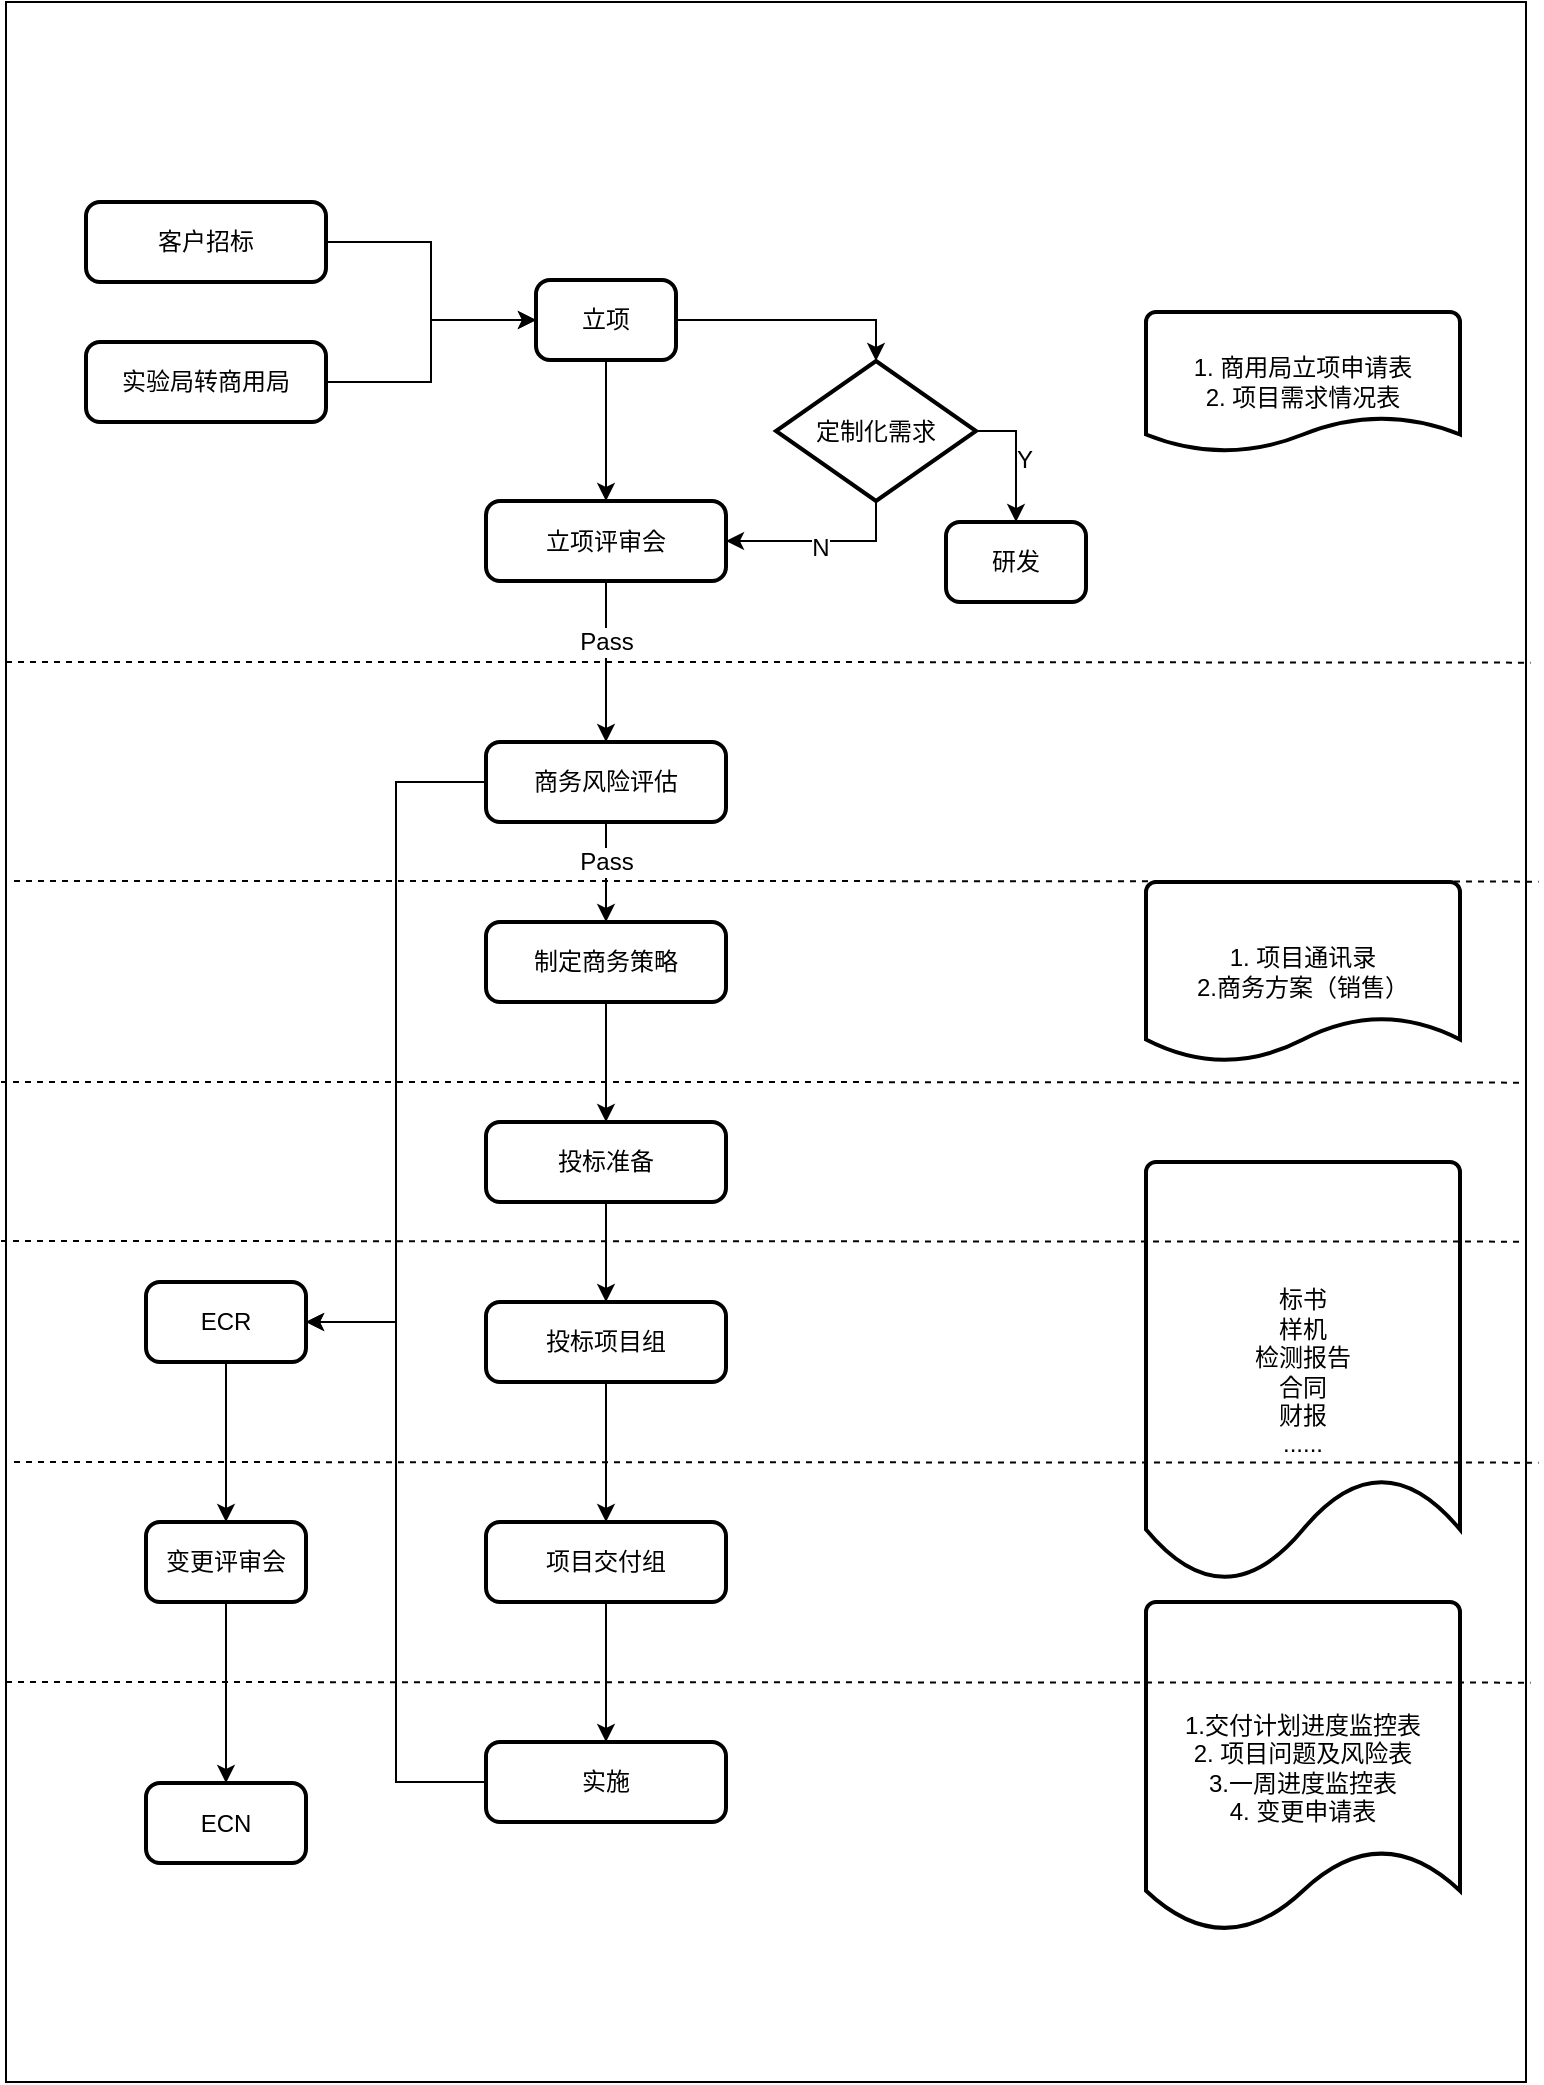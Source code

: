 <mxfile version="12.1.8" type="github" pages="1">
  <diagram id="H6E7IEXJiZfdVzSYgY7N" name="Page-1">
    <mxGraphModel dx="924" dy="456" grid="1" gridSize="10" guides="1" tooltips="1" connect="1" arrows="1" fold="1" page="1" pageScale="1" pageWidth="827" pageHeight="1169" math="0" shadow="0">
      <root>
        <mxCell id="0"/>
        <mxCell id="1" parent="0"/>
        <mxCell id="D6CT941Dr_8ZNfUiaTAn-18" value="" style="rounded=0;whiteSpace=wrap;html=1;" vertex="1" parent="1">
          <mxGeometry x="40" y="40" width="760" height="1040" as="geometry"/>
        </mxCell>
        <mxCell id="8AsLaK-saWc9Pk9g60iB-97" value="" style="edgeStyle=orthogonalEdgeStyle;rounded=0;orthogonalLoop=1;jettySize=auto;html=1;entryX=0;entryY=0.5;entryDx=0;entryDy=0;" parent="1" source="8AsLaK-saWc9Pk9g60iB-2" target="8AsLaK-saWc9Pk9g60iB-3" edge="1">
          <mxGeometry relative="1" as="geometry">
            <mxPoint x="290" y="199.5" as="targetPoint"/>
          </mxGeometry>
        </mxCell>
        <mxCell id="8AsLaK-saWc9Pk9g60iB-2" value="客户招标" style="rounded=1;whiteSpace=wrap;html=1;absoluteArcSize=1;arcSize=14;strokeWidth=2;" parent="1" vertex="1">
          <mxGeometry x="80" y="140" width="120" height="40" as="geometry"/>
        </mxCell>
        <mxCell id="8AsLaK-saWc9Pk9g60iB-19" style="edgeStyle=orthogonalEdgeStyle;rounded=0;orthogonalLoop=1;jettySize=auto;html=1;exitX=1;exitY=0.5;exitDx=0;exitDy=0;entryX=0.5;entryY=0;entryDx=0;entryDy=0;entryPerimeter=0;" parent="1" source="8AsLaK-saWc9Pk9g60iB-3" target="8AsLaK-saWc9Pk9g60iB-15" edge="1">
          <mxGeometry relative="1" as="geometry"/>
        </mxCell>
        <mxCell id="8AsLaK-saWc9Pk9g60iB-23" style="edgeStyle=orthogonalEdgeStyle;rounded=0;orthogonalLoop=1;jettySize=auto;html=1;" parent="1" source="8AsLaK-saWc9Pk9g60iB-3" target="8AsLaK-saWc9Pk9g60iB-14" edge="1">
          <mxGeometry relative="1" as="geometry"/>
        </mxCell>
        <mxCell id="8AsLaK-saWc9Pk9g60iB-3" value="立项" style="rounded=1;whiteSpace=wrap;html=1;absoluteArcSize=1;arcSize=14;strokeWidth=2;direction=east;rotation=0;" parent="1" vertex="1">
          <mxGeometry x="305" y="179" width="70" height="40" as="geometry"/>
        </mxCell>
        <mxCell id="D6CT941Dr_8ZNfUiaTAn-9" style="edgeStyle=orthogonalEdgeStyle;rounded=0;orthogonalLoop=1;jettySize=auto;html=1;exitX=1;exitY=0.5;exitDx=0;exitDy=0;entryX=0;entryY=0.5;entryDx=0;entryDy=0;" edge="1" parent="1" source="8AsLaK-saWc9Pk9g60iB-4" target="8AsLaK-saWc9Pk9g60iB-3">
          <mxGeometry relative="1" as="geometry"/>
        </mxCell>
        <mxCell id="8AsLaK-saWc9Pk9g60iB-4" value="实验局转商用局" style="rounded=1;whiteSpace=wrap;html=1;absoluteArcSize=1;arcSize=14;strokeWidth=2;" parent="1" vertex="1">
          <mxGeometry x="80" y="210" width="120" height="40" as="geometry"/>
        </mxCell>
        <mxCell id="8AsLaK-saWc9Pk9g60iB-36" style="edgeStyle=orthogonalEdgeStyle;rounded=0;orthogonalLoop=1;jettySize=auto;html=1;exitX=0.5;exitY=1;exitDx=0;exitDy=0;entryX=0.5;entryY=0;entryDx=0;entryDy=0;" parent="1" source="8AsLaK-saWc9Pk9g60iB-14" target="8AsLaK-saWc9Pk9g60iB-38" edge="1">
          <mxGeometry relative="1" as="geometry">
            <mxPoint x="400" y="400" as="targetPoint"/>
          </mxGeometry>
        </mxCell>
        <mxCell id="8AsLaK-saWc9Pk9g60iB-61" value="Pass" style="text;html=1;resizable=0;points=[];align=center;verticalAlign=middle;labelBackgroundColor=#ffffff;" parent="8AsLaK-saWc9Pk9g60iB-36" vertex="1" connectable="0">
          <mxGeometry x="-0.678" relative="1" as="geometry">
            <mxPoint y="17" as="offset"/>
          </mxGeometry>
        </mxCell>
        <mxCell id="8AsLaK-saWc9Pk9g60iB-14" value="立项评审会" style="rounded=1;whiteSpace=wrap;html=1;absoluteArcSize=1;arcSize=14;strokeWidth=2;" parent="1" vertex="1">
          <mxGeometry x="280" y="289.5" width="120" height="40" as="geometry"/>
        </mxCell>
        <mxCell id="8AsLaK-saWc9Pk9g60iB-26" style="edgeStyle=orthogonalEdgeStyle;rounded=0;orthogonalLoop=1;jettySize=auto;html=1;exitX=0.5;exitY=1;exitDx=0;exitDy=0;exitPerimeter=0;entryX=1;entryY=0.5;entryDx=0;entryDy=0;" parent="1" source="8AsLaK-saWc9Pk9g60iB-15" target="8AsLaK-saWc9Pk9g60iB-14" edge="1">
          <mxGeometry relative="1" as="geometry"/>
        </mxCell>
        <mxCell id="8AsLaK-saWc9Pk9g60iB-27" value="N&lt;br&gt;" style="text;html=1;resizable=0;points=[];align=center;verticalAlign=middle;labelBackgroundColor=#ffffff;" parent="8AsLaK-saWc9Pk9g60iB-26" vertex="1" connectable="0">
          <mxGeometry x="0.012" y="3" relative="1" as="geometry">
            <mxPoint as="offset"/>
          </mxGeometry>
        </mxCell>
        <mxCell id="8AsLaK-saWc9Pk9g60iB-81" style="edgeStyle=orthogonalEdgeStyle;rounded=0;orthogonalLoop=1;jettySize=auto;html=1;exitX=1;exitY=0.5;exitDx=0;exitDy=0;exitPerimeter=0;entryX=0.5;entryY=0;entryDx=0;entryDy=0;" parent="1" source="8AsLaK-saWc9Pk9g60iB-15" target="8AsLaK-saWc9Pk9g60iB-20" edge="1">
          <mxGeometry relative="1" as="geometry"/>
        </mxCell>
        <mxCell id="8AsLaK-saWc9Pk9g60iB-82" value="Y" style="text;html=1;resizable=0;points=[];align=center;verticalAlign=middle;labelBackgroundColor=#ffffff;" parent="8AsLaK-saWc9Pk9g60iB-81" vertex="1" connectable="0">
          <mxGeometry y="-4" relative="1" as="geometry">
            <mxPoint x="8" y="1" as="offset"/>
          </mxGeometry>
        </mxCell>
        <mxCell id="8AsLaK-saWc9Pk9g60iB-15" value="定制化需求" style="strokeWidth=2;html=1;shape=mxgraph.flowchart.decision;whiteSpace=wrap;" parent="1" vertex="1">
          <mxGeometry x="425" y="219.5" width="100" height="70" as="geometry"/>
        </mxCell>
        <mxCell id="8AsLaK-saWc9Pk9g60iB-20" value="研发" style="rounded=1;whiteSpace=wrap;html=1;absoluteArcSize=1;arcSize=14;strokeWidth=2;direction=east;rotation=0;" parent="1" vertex="1">
          <mxGeometry x="510" y="300" width="70" height="40" as="geometry"/>
        </mxCell>
        <mxCell id="8AsLaK-saWc9Pk9g60iB-59" style="edgeStyle=orthogonalEdgeStyle;rounded=0;orthogonalLoop=1;jettySize=auto;html=1;exitX=0.5;exitY=1;exitDx=0;exitDy=0;entryX=0.5;entryY=0;entryDx=0;entryDy=0;" parent="1" source="8AsLaK-saWc9Pk9g60iB-37" target="8AsLaK-saWc9Pk9g60iB-43" edge="1">
          <mxGeometry relative="1" as="geometry"/>
        </mxCell>
        <mxCell id="8AsLaK-saWc9Pk9g60iB-37" value="制定商务策略" style="rounded=1;whiteSpace=wrap;html=1;absoluteArcSize=1;arcSize=14;strokeWidth=2;" parent="1" vertex="1">
          <mxGeometry x="280" y="500" width="120" height="40" as="geometry"/>
        </mxCell>
        <mxCell id="D6CT941Dr_8ZNfUiaTAn-11" style="edgeStyle=orthogonalEdgeStyle;rounded=0;orthogonalLoop=1;jettySize=auto;html=1;exitX=0;exitY=0.5;exitDx=0;exitDy=0;entryX=1;entryY=0.5;entryDx=0;entryDy=0;" edge="1" parent="1" source="8AsLaK-saWc9Pk9g60iB-38" target="8AsLaK-saWc9Pk9g60iB-67">
          <mxGeometry relative="1" as="geometry"/>
        </mxCell>
        <mxCell id="D6CT941Dr_8ZNfUiaTAn-12" style="edgeStyle=orthogonalEdgeStyle;rounded=0;orthogonalLoop=1;jettySize=auto;html=1;exitX=0.5;exitY=1;exitDx=0;exitDy=0;" edge="1" parent="1" source="8AsLaK-saWc9Pk9g60iB-38" target="8AsLaK-saWc9Pk9g60iB-37">
          <mxGeometry relative="1" as="geometry"/>
        </mxCell>
        <mxCell id="D6CT941Dr_8ZNfUiaTAn-13" value="Pass" style="text;html=1;resizable=0;points=[];align=center;verticalAlign=middle;labelBackgroundColor=#ffffff;" vertex="1" connectable="0" parent="D6CT941Dr_8ZNfUiaTAn-12">
          <mxGeometry x="0.266" y="-1" relative="1" as="geometry">
            <mxPoint x="1" y="-12" as="offset"/>
          </mxGeometry>
        </mxCell>
        <mxCell id="8AsLaK-saWc9Pk9g60iB-38" value="商务风险评估" style="rounded=1;whiteSpace=wrap;html=1;absoluteArcSize=1;arcSize=14;strokeWidth=2;" parent="1" vertex="1">
          <mxGeometry x="280" y="410" width="120" height="40" as="geometry"/>
        </mxCell>
        <mxCell id="8AsLaK-saWc9Pk9g60iB-65" style="edgeStyle=orthogonalEdgeStyle;rounded=0;orthogonalLoop=1;jettySize=auto;html=1;exitX=0.5;exitY=1;exitDx=0;exitDy=0;" parent="1" source="8AsLaK-saWc9Pk9g60iB-41" target="8AsLaK-saWc9Pk9g60iB-44" edge="1">
          <mxGeometry relative="1" as="geometry"/>
        </mxCell>
        <mxCell id="8AsLaK-saWc9Pk9g60iB-41" value="项目交付组" style="rounded=1;whiteSpace=wrap;html=1;absoluteArcSize=1;arcSize=14;strokeWidth=2;" parent="1" vertex="1">
          <mxGeometry x="280" y="800" width="120" height="40" as="geometry"/>
        </mxCell>
        <mxCell id="8AsLaK-saWc9Pk9g60iB-55" style="edgeStyle=orthogonalEdgeStyle;rounded=0;orthogonalLoop=1;jettySize=auto;html=1;exitX=0.5;exitY=1;exitDx=0;exitDy=0;entryX=0.5;entryY=0;entryDx=0;entryDy=0;" parent="1" source="8AsLaK-saWc9Pk9g60iB-42" target="8AsLaK-saWc9Pk9g60iB-41" edge="1">
          <mxGeometry relative="1" as="geometry"/>
        </mxCell>
        <mxCell id="8AsLaK-saWc9Pk9g60iB-42" value="投标项目组" style="rounded=1;whiteSpace=wrap;html=1;absoluteArcSize=1;arcSize=14;strokeWidth=2;" parent="1" vertex="1">
          <mxGeometry x="280" y="690" width="120" height="40" as="geometry"/>
        </mxCell>
        <mxCell id="8AsLaK-saWc9Pk9g60iB-56" style="edgeStyle=orthogonalEdgeStyle;rounded=0;orthogonalLoop=1;jettySize=auto;html=1;exitX=0.5;exitY=1;exitDx=0;exitDy=0;entryX=0.5;entryY=0;entryDx=0;entryDy=0;" parent="1" source="8AsLaK-saWc9Pk9g60iB-43" target="8AsLaK-saWc9Pk9g60iB-42" edge="1">
          <mxGeometry relative="1" as="geometry"/>
        </mxCell>
        <mxCell id="8AsLaK-saWc9Pk9g60iB-43" value="投标准备" style="rounded=1;whiteSpace=wrap;html=1;absoluteArcSize=1;arcSize=14;strokeWidth=2;" parent="1" vertex="1">
          <mxGeometry x="280" y="600" width="120" height="40" as="geometry"/>
        </mxCell>
        <mxCell id="D6CT941Dr_8ZNfUiaTAn-14" style="edgeStyle=orthogonalEdgeStyle;rounded=0;orthogonalLoop=1;jettySize=auto;html=1;entryX=1;entryY=0.5;entryDx=0;entryDy=0;" edge="1" parent="1" source="8AsLaK-saWc9Pk9g60iB-44" target="8AsLaK-saWc9Pk9g60iB-67">
          <mxGeometry relative="1" as="geometry"/>
        </mxCell>
        <mxCell id="8AsLaK-saWc9Pk9g60iB-44" value="实施" style="rounded=1;whiteSpace=wrap;html=1;absoluteArcSize=1;arcSize=14;strokeWidth=2;" parent="1" vertex="1">
          <mxGeometry x="280" y="910" width="120" height="40" as="geometry"/>
        </mxCell>
        <mxCell id="8AsLaK-saWc9Pk9g60iB-75" style="edgeStyle=orthogonalEdgeStyle;rounded=0;orthogonalLoop=1;jettySize=auto;html=1;exitX=0.5;exitY=1;exitDx=0;exitDy=0;entryX=0.5;entryY=0;entryDx=0;entryDy=0;" parent="1" source="8AsLaK-saWc9Pk9g60iB-67" target="8AsLaK-saWc9Pk9g60iB-73" edge="1">
          <mxGeometry relative="1" as="geometry"/>
        </mxCell>
        <mxCell id="8AsLaK-saWc9Pk9g60iB-67" value="ECR" style="rounded=1;whiteSpace=wrap;html=1;absoluteArcSize=1;arcSize=14;strokeWidth=2;" parent="1" vertex="1">
          <mxGeometry x="110" y="680" width="80" height="40" as="geometry"/>
        </mxCell>
        <mxCell id="8AsLaK-saWc9Pk9g60iB-76" style="edgeStyle=orthogonalEdgeStyle;rounded=0;orthogonalLoop=1;jettySize=auto;html=1;exitX=0.5;exitY=1;exitDx=0;exitDy=0;entryX=0.5;entryY=0;entryDx=0;entryDy=0;" parent="1" source="8AsLaK-saWc9Pk9g60iB-73" target="8AsLaK-saWc9Pk9g60iB-74" edge="1">
          <mxGeometry relative="1" as="geometry"/>
        </mxCell>
        <mxCell id="8AsLaK-saWc9Pk9g60iB-73" value="变更评审会" style="rounded=1;whiteSpace=wrap;html=1;absoluteArcSize=1;arcSize=14;strokeWidth=2;" parent="1" vertex="1">
          <mxGeometry x="110" y="800" width="80" height="40" as="geometry"/>
        </mxCell>
        <mxCell id="8AsLaK-saWc9Pk9g60iB-74" value="ECN" style="rounded=1;whiteSpace=wrap;html=1;absoluteArcSize=1;arcSize=14;strokeWidth=2;" parent="1" vertex="1">
          <mxGeometry x="110" y="930.5" width="80" height="40" as="geometry"/>
        </mxCell>
        <mxCell id="8AsLaK-saWc9Pk9g60iB-88" value="&lt;span style=&quot;white-space: normal&quot;&gt;1. 商用局立项申请表&lt;/span&gt;&lt;br style=&quot;white-space: normal&quot;&gt;&lt;span style=&quot;white-space: normal&quot;&gt;2. 项目需求情况表&lt;/span&gt;" style="strokeWidth=2;html=1;shape=mxgraph.flowchart.document2;whiteSpace=wrap;size=0.25;" parent="1" vertex="1">
          <mxGeometry x="610" y="195" width="157" height="70" as="geometry"/>
        </mxCell>
        <mxCell id="D6CT941Dr_8ZNfUiaTAn-1" value="1.交付计划进度监控表&lt;br&gt;&lt;span style=&quot;white-space: normal&quot;&gt;2. 项目问题及风险表&lt;/span&gt;&lt;br style=&quot;white-space: normal&quot;&gt;&lt;span style=&quot;white-space: normal&quot;&gt;3.一周进度监控表&lt;/span&gt;&lt;br style=&quot;white-space: normal&quot;&gt;&lt;span style=&quot;white-space: normal&quot;&gt;4. 变更申请表&lt;/span&gt;" style="strokeWidth=2;html=1;shape=mxgraph.flowchart.document2;whiteSpace=wrap;size=0.25;" vertex="1" parent="1">
          <mxGeometry x="610" y="840" width="157" height="165" as="geometry"/>
        </mxCell>
        <mxCell id="D6CT941Dr_8ZNfUiaTAn-15" value="1. 项目通讯录&lt;br&gt;2.商务方案（销售）" style="strokeWidth=2;html=1;shape=mxgraph.flowchart.document2;whiteSpace=wrap;size=0.25;" vertex="1" parent="1">
          <mxGeometry x="610" y="480" width="157" height="90" as="geometry"/>
        </mxCell>
        <mxCell id="D6CT941Dr_8ZNfUiaTAn-17" value="标书&lt;br&gt;样机&lt;br&gt;检测报告&lt;br&gt;合同&lt;br&gt;财报&lt;br&gt;......&lt;br&gt;" style="strokeWidth=2;html=1;shape=mxgraph.flowchart.document2;whiteSpace=wrap;size=0.25;" vertex="1" parent="1">
          <mxGeometry x="610" y="620" width="157" height="210" as="geometry"/>
        </mxCell>
        <mxCell id="D6CT941Dr_8ZNfUiaTAn-19" value="" style="endArrow=none;dashed=1;html=1;entryX=1.003;entryY=0.808;entryDx=0;entryDy=0;entryPerimeter=0;" edge="1" parent="1" target="D6CT941Dr_8ZNfUiaTAn-18">
          <mxGeometry width="50" height="50" relative="1" as="geometry">
            <mxPoint x="40" y="880" as="sourcePoint"/>
            <mxPoint x="90" y="830" as="targetPoint"/>
          </mxGeometry>
        </mxCell>
        <mxCell id="D6CT941Dr_8ZNfUiaTAn-20" value="" style="endArrow=none;dashed=1;html=1;entryX=1.003;entryY=0.808;entryDx=0;entryDy=0;entryPerimeter=0;" edge="1" parent="1">
          <mxGeometry width="50" height="50" relative="1" as="geometry">
            <mxPoint x="44" y="770" as="sourcePoint"/>
            <mxPoint x="806.28" y="770.32" as="targetPoint"/>
          </mxGeometry>
        </mxCell>
        <mxCell id="D6CT941Dr_8ZNfUiaTAn-21" value="" style="endArrow=none;dashed=1;html=1;entryX=1.003;entryY=0.808;entryDx=0;entryDy=0;entryPerimeter=0;" edge="1" parent="1">
          <mxGeometry width="50" height="50" relative="1" as="geometry">
            <mxPoint x="37.5" y="659.5" as="sourcePoint"/>
            <mxPoint x="799.78" y="659.82" as="targetPoint"/>
          </mxGeometry>
        </mxCell>
        <mxCell id="D6CT941Dr_8ZNfUiaTAn-22" value="" style="endArrow=none;dashed=1;html=1;entryX=1.003;entryY=0.808;entryDx=0;entryDy=0;entryPerimeter=0;" edge="1" parent="1">
          <mxGeometry width="50" height="50" relative="1" as="geometry">
            <mxPoint x="37.5" y="580" as="sourcePoint"/>
            <mxPoint x="799.78" y="580.32" as="targetPoint"/>
            <Array as="points">
              <mxPoint x="397.5" y="580"/>
            </Array>
          </mxGeometry>
        </mxCell>
        <mxCell id="D6CT941Dr_8ZNfUiaTAn-23" value="" style="endArrow=none;dashed=1;html=1;entryX=1.003;entryY=0.808;entryDx=0;entryDy=0;entryPerimeter=0;" edge="1" parent="1">
          <mxGeometry width="50" height="50" relative="1" as="geometry">
            <mxPoint x="44" y="479.5" as="sourcePoint"/>
            <mxPoint x="806.28" y="479.82" as="targetPoint"/>
            <Array as="points">
              <mxPoint x="404" y="479.5"/>
            </Array>
          </mxGeometry>
        </mxCell>
        <mxCell id="D6CT941Dr_8ZNfUiaTAn-24" value="" style="endArrow=none;dashed=1;html=1;entryX=1.003;entryY=0.808;entryDx=0;entryDy=0;entryPerimeter=0;" edge="1" parent="1">
          <mxGeometry width="50" height="50" relative="1" as="geometry">
            <mxPoint x="40" y="370" as="sourcePoint"/>
            <mxPoint x="802.28" y="370.32" as="targetPoint"/>
            <Array as="points">
              <mxPoint x="400" y="370"/>
            </Array>
          </mxGeometry>
        </mxCell>
      </root>
    </mxGraphModel>
  </diagram>
</mxfile>
